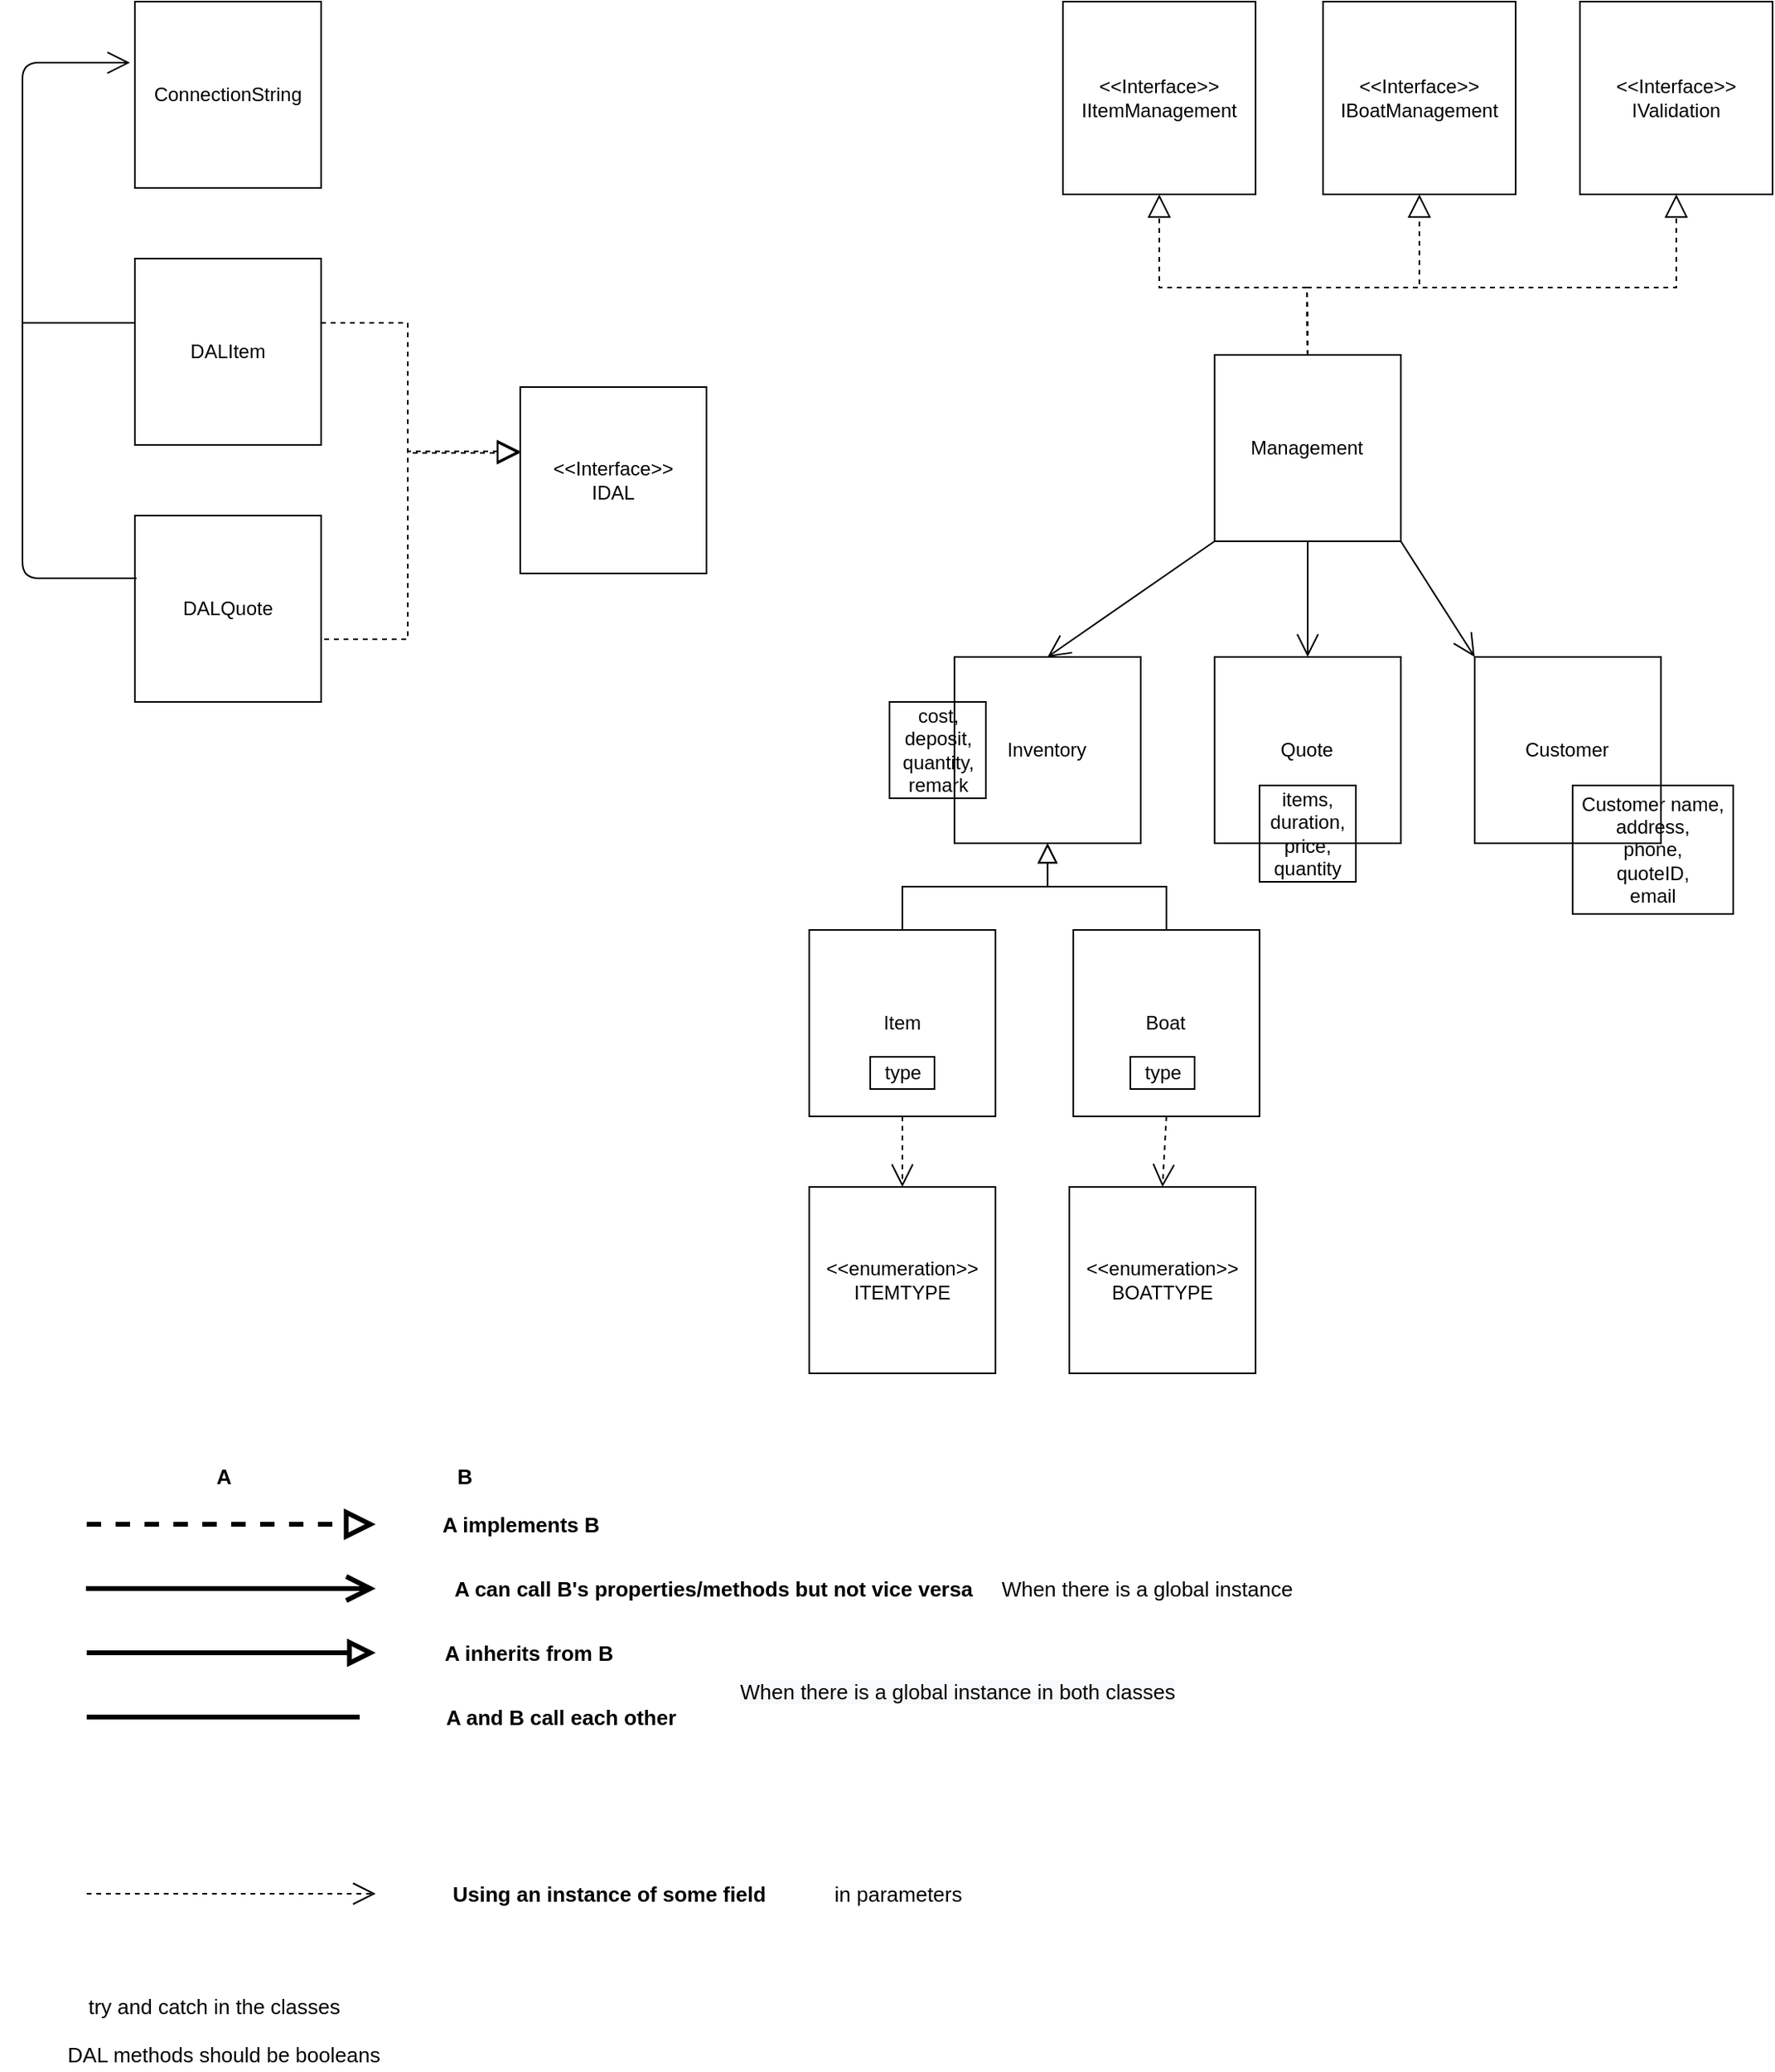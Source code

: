 <mxfile version="15.8.7" type="device"><diagram id="C5RBs43oDa-KdzZeNtuy" name="Page-1"><mxGraphModel dx="2493" dy="905" grid="1" gridSize="10" guides="1" tooltips="1" connect="1" arrows="1" fold="1" page="1" pageScale="1" pageWidth="827" pageHeight="1169" math="0" shadow="0"><root><mxCell id="WIyWlLk6GJQsqaUBKTNV-0"/><mxCell id="WIyWlLk6GJQsqaUBKTNV-1" parent="WIyWlLk6GJQsqaUBKTNV-0"/><mxCell id="G5NE8MXxVMfTOzANuk0L-2" value="DALItem" style="whiteSpace=wrap;html=1;aspect=fixed;" parent="WIyWlLk6GJQsqaUBKTNV-1" vertex="1"><mxGeometry x="-100.0" y="242" width="116" height="116" as="geometry"/></mxCell><mxCell id="G5NE8MXxVMfTOzANuk0L-18" value="DALQuote" style="whiteSpace=wrap;html=1;aspect=fixed;" parent="WIyWlLk6GJQsqaUBKTNV-1" vertex="1"><mxGeometry x="-100.0" y="402" width="116" height="116" as="geometry"/></mxCell><mxCell id="G5NE8MXxVMfTOzANuk0L-19" value="&amp;lt;&amp;lt;Interface&amp;gt;&amp;gt;&lt;br&gt;IDAL" style="whiteSpace=wrap;html=1;aspect=fixed;" parent="WIyWlLk6GJQsqaUBKTNV-1" vertex="1"><mxGeometry x="140" y="322" width="116" height="116" as="geometry"/></mxCell><mxCell id="G5NE8MXxVMfTOzANuk0L-21" value="" style="endArrow=block;dashed=1;endFill=0;endSize=12;html=1;rounded=0;fontStyle=1;strokeWidth=1;fontSize=10;exitX=1;exitY=0.345;exitDx=0;exitDy=0;exitPerimeter=0;entryX=0;entryY=0.353;entryDx=0;entryDy=0;entryPerimeter=0;" parent="WIyWlLk6GJQsqaUBKTNV-1" source="G5NE8MXxVMfTOzANuk0L-2" target="G5NE8MXxVMfTOzANuk0L-19" edge="1"><mxGeometry width="160" relative="1" as="geometry"><mxPoint x="100" y="282" as="sourcePoint"/><mxPoint x="170" y="262" as="targetPoint"/><Array as="points"><mxPoint x="70" y="282"/><mxPoint x="70" y="363"/></Array></mxGeometry></mxCell><mxCell id="G5NE8MXxVMfTOzANuk0L-22" value="" style="endArrow=block;dashed=1;endFill=0;endSize=12;html=1;rounded=0;fontStyle=1;strokeWidth=1;fontSize=10;exitX=1.017;exitY=0.664;exitDx=0;exitDy=0;exitPerimeter=0;entryX=0;entryY=0.345;entryDx=0;entryDy=0;entryPerimeter=0;" parent="WIyWlLk6GJQsqaUBKTNV-1" source="G5NE8MXxVMfTOzANuk0L-18" target="G5NE8MXxVMfTOzANuk0L-19" edge="1"><mxGeometry width="160" relative="1" as="geometry"><mxPoint x="100" y="481" as="sourcePoint"/><mxPoint x="130" y="402" as="targetPoint"/><Array as="points"><mxPoint x="70" y="479"/><mxPoint x="70" y="362"/></Array></mxGeometry></mxCell><mxCell id="G5NE8MXxVMfTOzANuk0L-26" value="ConnectionString" style="whiteSpace=wrap;html=1;aspect=fixed;" parent="WIyWlLk6GJQsqaUBKTNV-1" vertex="1"><mxGeometry x="-100" y="82" width="116" height="116" as="geometry"/></mxCell><mxCell id="G5NE8MXxVMfTOzANuk0L-27" value="" style="endArrow=open;endFill=1;endSize=12;html=1;fontStyle=1;fontSize=10;strokeWidth=1;entryX=-0.026;entryY=0.328;entryDx=0;entryDy=0;entryPerimeter=0;exitX=0.009;exitY=0.336;exitDx=0;exitDy=0;exitPerimeter=0;" parent="WIyWlLk6GJQsqaUBKTNV-1" source="G5NE8MXxVMfTOzANuk0L-18" target="G5NE8MXxVMfTOzANuk0L-26" edge="1"><mxGeometry width="160" relative="1" as="geometry"><mxPoint x="-170" y="442" as="sourcePoint"/><mxPoint x="-124.33" y="122" as="targetPoint"/><Array as="points"><mxPoint x="-170" y="441"/><mxPoint x="-170" y="120"/></Array></mxGeometry></mxCell><mxCell id="G5NE8MXxVMfTOzANuk0L-28" value="" style="endArrow=none;html=1;rounded=0;fontStyle=1;strokeWidth=1;fontSize=10;entryX=0;entryY=0.345;entryDx=0;entryDy=0;entryPerimeter=0;" parent="WIyWlLk6GJQsqaUBKTNV-1" target="G5NE8MXxVMfTOzANuk0L-2" edge="1"><mxGeometry width="50" height="50" relative="1" as="geometry"><mxPoint x="-170" y="282" as="sourcePoint"/><mxPoint x="-110.0" y="282" as="targetPoint"/></mxGeometry></mxCell><mxCell id="KutxU2q7jOgwtFoPLJHU-38" value="" style="endArrow=block;dashed=1;endFill=0;endSize=12;html=1;rounded=0;fontStyle=1;strokeWidth=3;fontSize=13;" parent="WIyWlLk6GJQsqaUBKTNV-1" edge="1"><mxGeometry width="160" relative="1" as="geometry"><mxPoint x="-130.0" y="1030" as="sourcePoint"/><mxPoint x="50.0" y="1030" as="targetPoint"/></mxGeometry></mxCell><mxCell id="KutxU2q7jOgwtFoPLJHU-39" value="A" style="text;html=1;align=center;verticalAlign=middle;resizable=0;points=[];autosize=1;strokeColor=none;fillColor=none;fontStyle=1;strokeWidth=3;fontSize=13;" parent="WIyWlLk6GJQsqaUBKTNV-1" vertex="1"><mxGeometry x="-55.0" y="990" width="20" height="20" as="geometry"/></mxCell><mxCell id="KutxU2q7jOgwtFoPLJHU-40" value="B" style="text;html=1;align=center;verticalAlign=middle;resizable=0;points=[];autosize=1;strokeColor=none;fillColor=none;fontStyle=1;strokeWidth=3;fontSize=13;" parent="WIyWlLk6GJQsqaUBKTNV-1" vertex="1"><mxGeometry x="95.0" y="990" width="20" height="20" as="geometry"/></mxCell><mxCell id="KutxU2q7jOgwtFoPLJHU-41" value="A implements B" style="text;html=1;align=center;verticalAlign=middle;resizable=0;points=[];autosize=1;strokeColor=none;fillColor=none;fontStyle=1;strokeWidth=4;fontSize=13;" parent="WIyWlLk6GJQsqaUBKTNV-1" vertex="1"><mxGeometry x="85.0" y="1020" width="110" height="20" as="geometry"/></mxCell><mxCell id="KutxU2q7jOgwtFoPLJHU-42" value="" style="endArrow=open;endFill=1;endSize=12;html=1;fontStyle=1;fontSize=13;strokeWidth=3;" parent="WIyWlLk6GJQsqaUBKTNV-1" edge="1"><mxGeometry width="160" relative="1" as="geometry"><mxPoint x="-130.45" y="1070" as="sourcePoint"/><mxPoint x="50.0" y="1070" as="targetPoint"/></mxGeometry></mxCell><mxCell id="KutxU2q7jOgwtFoPLJHU-43" value="A can call B's properties/methods but not vice versa" style="text;html=1;align=center;verticalAlign=middle;resizable=0;points=[];autosize=1;strokeColor=none;fillColor=none;fontStyle=1;strokeWidth=4;fontSize=13;" parent="WIyWlLk6GJQsqaUBKTNV-1" vertex="1"><mxGeometry x="90.0" y="1060" width="340" height="20" as="geometry"/></mxCell><mxCell id="KutxU2q7jOgwtFoPLJHU-44" value="" style="endArrow=block;endSize=10;endFill=0;shadow=0;strokeWidth=3;rounded=0;edgeStyle=elbowEdgeStyle;elbow=vertical;fontStyle=1;fontSize=13;" parent="WIyWlLk6GJQsqaUBKTNV-1" edge="1"><mxGeometry width="160" relative="1" as="geometry"><mxPoint x="-130.0" y="1110" as="sourcePoint"/><mxPoint x="50.0" y="1110" as="targetPoint"/></mxGeometry></mxCell><mxCell id="KutxU2q7jOgwtFoPLJHU-45" value="&lt;span style=&quot;font-size: 13px;&quot;&gt;A inherits from B&lt;/span&gt;" style="text;html=1;align=center;verticalAlign=middle;resizable=0;points=[];autosize=1;strokeColor=none;fillColor=none;fontStyle=1;strokeWidth=4;fontSize=13;" parent="WIyWlLk6GJQsqaUBKTNV-1" vertex="1"><mxGeometry x="85.0" y="1100" width="120" height="20" as="geometry"/></mxCell><mxCell id="KutxU2q7jOgwtFoPLJHU-46" value="" style="endArrow=none;html=1;rounded=0;fontStyle=1;strokeWidth=3;fontSize=13;" parent="WIyWlLk6GJQsqaUBKTNV-1" edge="1"><mxGeometry width="50" height="50" relative="1" as="geometry"><mxPoint x="-130.0" y="1150" as="sourcePoint"/><mxPoint x="40.0" y="1150" as="targetPoint"/></mxGeometry></mxCell><mxCell id="KutxU2q7jOgwtFoPLJHU-47" value="&lt;span style=&quot;font-size: 13px;&quot;&gt;A and B call each other&lt;/span&gt;" style="text;html=1;align=center;verticalAlign=middle;resizable=0;points=[];autosize=1;strokeColor=none;fillColor=none;fontStyle=1;strokeWidth=4;fontSize=13;" parent="WIyWlLk6GJQsqaUBKTNV-1" vertex="1"><mxGeometry x="85.0" y="1140" width="160" height="20" as="geometry"/></mxCell><mxCell id="KutxU2q7jOgwtFoPLJHU-48" value="" style="endArrow=open;endSize=12;dashed=1;html=1;fontStyle=1;fontSize=13;exitX=0.5;exitY=0;exitDx=0;exitDy=0;" parent="WIyWlLk6GJQsqaUBKTNV-1" edge="1"><mxGeometry width="160" relative="1" as="geometry"><mxPoint x="-130.0" y="1260" as="sourcePoint"/><mxPoint x="50.0" y="1260" as="targetPoint"/><Array as="points"/></mxGeometry></mxCell><mxCell id="KutxU2q7jOgwtFoPLJHU-49" value="Using an instance of some field" style="text;html=1;align=center;verticalAlign=middle;resizable=0;points=[];autosize=1;strokeColor=none;fillColor=none;fontStyle=1;strokeWidth=4;fontSize=13;" parent="WIyWlLk6GJQsqaUBKTNV-1" vertex="1"><mxGeometry x="90.0" y="1250" width="210" height="20" as="geometry"/></mxCell><mxCell id="KutxU2q7jOgwtFoPLJHU-50" value="in parameters" style="text;html=1;align=center;verticalAlign=middle;resizable=0;points=[];autosize=1;strokeColor=none;fillColor=none;fontSize=13;" parent="WIyWlLk6GJQsqaUBKTNV-1" vertex="1"><mxGeometry x="329.55" y="1250" width="90" height="20" as="geometry"/></mxCell><mxCell id="KutxU2q7jOgwtFoPLJHU-51" value="When there is a global instance" style="text;html=1;align=center;verticalAlign=middle;resizable=0;points=[];autosize=1;strokeColor=none;fillColor=none;fontSize=13;" parent="WIyWlLk6GJQsqaUBKTNV-1" vertex="1"><mxGeometry x="430.0" y="1060" width="200" height="20" as="geometry"/></mxCell><mxCell id="KutxU2q7jOgwtFoPLJHU-52" value="&lt;span style=&quot;color: rgb(0, 0, 0); font-family: helvetica; font-size: 13px; font-style: normal; font-weight: 400; letter-spacing: normal; text-align: center; text-indent: 0px; text-transform: none; word-spacing: 0px; background-color: rgb(248, 249, 250); display: inline; float: none;&quot;&gt;When there is a global instance in both classes&lt;/span&gt;" style="text;whiteSpace=wrap;html=1;fontSize=13;" parent="WIyWlLk6GJQsqaUBKTNV-1" vertex="1"><mxGeometry x="275.0" y="1120" width="440" height="50" as="geometry"/></mxCell><mxCell id="KutxU2q7jOgwtFoPLJHU-53" value="try and catch in the classes" style="text;html=1;align=center;verticalAlign=middle;resizable=0;points=[];autosize=1;strokeColor=none;fillColor=none;fontSize=13;" parent="WIyWlLk6GJQsqaUBKTNV-1" vertex="1"><mxGeometry x="-136.45" y="1320" width="170" height="20" as="geometry"/></mxCell><mxCell id="KutxU2q7jOgwtFoPLJHU-54" value="DAL methods should be booleans" style="text;html=1;align=center;verticalAlign=middle;resizable=0;points=[];autosize=1;strokeColor=none;fillColor=none;fontSize=13;" parent="WIyWlLk6GJQsqaUBKTNV-1" vertex="1"><mxGeometry x="-150" y="1350" width="210" height="20" as="geometry"/></mxCell><mxCell id="fmS7AyVRHpRX-2qegSZQ-0" value="&amp;lt;&amp;lt;Interface&amp;gt;&amp;gt;&lt;br&gt;IBoatManagement" style="whiteSpace=wrap;html=1;aspect=fixed;strokeColor=default;direction=east;" parent="WIyWlLk6GJQsqaUBKTNV-1" vertex="1"><mxGeometry x="640" y="82" width="120" height="120" as="geometry"/></mxCell><mxCell id="fmS7AyVRHpRX-2qegSZQ-1" value="Management" style="whiteSpace=wrap;html=1;aspect=fixed;strokeColor=default;direction=east;" parent="WIyWlLk6GJQsqaUBKTNV-1" vertex="1"><mxGeometry x="572.45" y="302" width="116" height="116" as="geometry"/></mxCell><mxCell id="fmS7AyVRHpRX-2qegSZQ-8" value="Quote" style="whiteSpace=wrap;html=1;aspect=fixed;strokeColor=default;direction=east;" parent="WIyWlLk6GJQsqaUBKTNV-1" vertex="1"><mxGeometry x="572.45" y="490" width="116" height="116" as="geometry"/></mxCell><mxCell id="fmS7AyVRHpRX-2qegSZQ-10" value="Customer" style="whiteSpace=wrap;html=1;aspect=fixed;strokeColor=default;direction=east;" parent="WIyWlLk6GJQsqaUBKTNV-1" vertex="1"><mxGeometry x="734.45" y="490" width="116" height="116" as="geometry"/></mxCell><mxCell id="fmS7AyVRHpRX-2qegSZQ-11" value="" style="endArrow=open;endFill=1;endSize=12;html=1;fontStyle=1;fontSize=13;strokeWidth=1;exitX=0.5;exitY=1;exitDx=0;exitDy=0;entryX=0.5;entryY=0;entryDx=0;entryDy=0;" parent="WIyWlLk6GJQsqaUBKTNV-1" source="fmS7AyVRHpRX-2qegSZQ-1" target="fmS7AyVRHpRX-2qegSZQ-8" edge="1"><mxGeometry width="160" relative="1" as="geometry"><mxPoint x="650" y="430" as="sourcePoint"/><mxPoint x="805.68" y="440" as="targetPoint"/></mxGeometry></mxCell><mxCell id="fmS7AyVRHpRX-2qegSZQ-13" value="" style="endArrow=open;endFill=1;endSize=12;html=1;fontStyle=1;fontSize=13;strokeWidth=1;exitX=1;exitY=1;exitDx=0;exitDy=0;entryX=0;entryY=0;entryDx=0;entryDy=0;" parent="WIyWlLk6GJQsqaUBKTNV-1" source="fmS7AyVRHpRX-2qegSZQ-1" target="fmS7AyVRHpRX-2qegSZQ-10" edge="1"><mxGeometry width="160" relative="1" as="geometry"><mxPoint x="791.95" y="400" as="sourcePoint"/><mxPoint x="791.95" y="442" as="targetPoint"/></mxGeometry></mxCell><mxCell id="fmS7AyVRHpRX-2qegSZQ-15" value="items,&lt;br&gt;duration,&lt;br&gt;price,&lt;br&gt;quantity" style="text;html=1;align=center;verticalAlign=middle;resizable=0;points=[];autosize=1;strokeColor=default;fillColor=none;" parent="WIyWlLk6GJQsqaUBKTNV-1" vertex="1"><mxGeometry x="600.45" y="570" width="60" height="60" as="geometry"/></mxCell><mxCell id="fmS7AyVRHpRX-2qegSZQ-16" value="&amp;lt;&amp;lt;Interface&amp;gt;&amp;gt;&lt;br&gt;IValidation" style="whiteSpace=wrap;html=1;aspect=fixed;strokeColor=default;direction=east;" parent="WIyWlLk6GJQsqaUBKTNV-1" vertex="1"><mxGeometry x="800" y="82" width="120" height="120" as="geometry"/></mxCell><mxCell id="fmS7AyVRHpRX-2qegSZQ-17" value="" style="endArrow=block;endSize=10;endFill=0;shadow=0;strokeWidth=1;rounded=0;edgeStyle=elbowEdgeStyle;elbow=vertical;fontStyle=1;fontSize=13;" parent="WIyWlLk6GJQsqaUBKTNV-1" source="fmS7AyVRHpRX-2qegSZQ-18" target="fmS7AyVRHpRX-2qegSZQ-9" edge="1"><mxGeometry width="160" relative="1" as="geometry"><mxPoint x="390" y="820" as="sourcePoint"/><mxPoint x="500" y="620" as="targetPoint"/></mxGeometry></mxCell><mxCell id="fmS7AyVRHpRX-2qegSZQ-18" value="Boat" style="whiteSpace=wrap;html=1;aspect=fixed;strokeColor=default;direction=east;" parent="WIyWlLk6GJQsqaUBKTNV-1" vertex="1"><mxGeometry x="484.45" y="660" width="116" height="116" as="geometry"/></mxCell><mxCell id="fmS7AyVRHpRX-2qegSZQ-19" value="Item" style="whiteSpace=wrap;html=1;aspect=fixed;strokeColor=default;direction=east;" parent="WIyWlLk6GJQsqaUBKTNV-1" vertex="1"><mxGeometry x="320" y="660" width="116" height="116" as="geometry"/></mxCell><mxCell id="KutxU2q7jOgwtFoPLJHU-34" value="Customer name,&lt;br&gt;address,&lt;br&gt;phone,&lt;br&gt;quoteID,&lt;br&gt;email" style="text;html=1;align=center;verticalAlign=middle;resizable=0;points=[];autosize=1;strokeColor=default;fillColor=none;" parent="WIyWlLk6GJQsqaUBKTNV-1" vertex="1"><mxGeometry x="795.45" y="570" width="100" height="80" as="geometry"/></mxCell><mxCell id="fmS7AyVRHpRX-2qegSZQ-9" value="Inventory" style="whiteSpace=wrap;html=1;aspect=fixed;strokeColor=default;direction=east;" parent="WIyWlLk6GJQsqaUBKTNV-1" vertex="1"><mxGeometry x="410.45" y="490" width="116" height="116" as="geometry"/></mxCell><mxCell id="KutxU2q7jOgwtFoPLJHU-33" value="cost,&lt;br&gt;deposit,&lt;br&gt;quantity,&lt;br&gt;remark" style="text;html=1;align=center;verticalAlign=middle;resizable=0;points=[];autosize=1;strokeColor=default;fillColor=none;" parent="WIyWlLk6GJQsqaUBKTNV-1" vertex="1"><mxGeometry x="370" y="518" width="60" height="60" as="geometry"/></mxCell><mxCell id="fmS7AyVRHpRX-2qegSZQ-20" value="" style="endArrow=block;endSize=10;endFill=0;shadow=0;strokeWidth=1;rounded=0;edgeStyle=elbowEdgeStyle;elbow=vertical;fontStyle=1;fontSize=13;entryX=0.5;entryY=1;entryDx=0;entryDy=0;exitX=0.5;exitY=0;exitDx=0;exitDy=0;" parent="WIyWlLk6GJQsqaUBKTNV-1" source="fmS7AyVRHpRX-2qegSZQ-19" target="fmS7AyVRHpRX-2qegSZQ-9" edge="1"><mxGeometry width="160" relative="1" as="geometry"><mxPoint x="310" y="649" as="sourcePoint"/><mxPoint x="490" y="649" as="targetPoint"/><Array as="points"><mxPoint x="430" y="633"/><mxPoint x="450" y="640"/></Array></mxGeometry></mxCell><mxCell id="fmS7AyVRHpRX-2qegSZQ-22" value="type" style="text;html=1;align=center;verticalAlign=middle;resizable=0;points=[];autosize=1;strokeColor=default;fillColor=none;" parent="WIyWlLk6GJQsqaUBKTNV-1" vertex="1"><mxGeometry x="358" y="739" width="40" height="20" as="geometry"/></mxCell><mxCell id="fmS7AyVRHpRX-2qegSZQ-23" value="type" style="text;html=1;align=center;verticalAlign=middle;resizable=0;points=[];autosize=1;strokeColor=default;fillColor=none;" parent="WIyWlLk6GJQsqaUBKTNV-1" vertex="1"><mxGeometry x="520" y="739" width="40" height="20" as="geometry"/></mxCell><mxCell id="fmS7AyVRHpRX-2qegSZQ-24" value="" style="endArrow=open;endSize=12;dashed=1;html=1;fontStyle=1;fontSize=13;exitX=0.5;exitY=1;exitDx=0;exitDy=0;entryX=0.5;entryY=0;entryDx=0;entryDy=0;" parent="WIyWlLk6GJQsqaUBKTNV-1" source="fmS7AyVRHpRX-2qegSZQ-19" target="fmS7AyVRHpRX-2qegSZQ-25" edge="1"><mxGeometry width="160" relative="1" as="geometry"><mxPoint x="672.68" y="794.7" as="sourcePoint"/><mxPoint x="670.0" y="739.002" as="targetPoint"/><Array as="points"/></mxGeometry></mxCell><mxCell id="fmS7AyVRHpRX-2qegSZQ-25" value="&amp;lt;&amp;lt;enumeration&amp;gt;&amp;gt;&lt;br&gt;ITEMTYPE" style="whiteSpace=wrap;html=1;aspect=fixed;" parent="WIyWlLk6GJQsqaUBKTNV-1" vertex="1"><mxGeometry x="320" y="820" width="116" height="116" as="geometry"/></mxCell><mxCell id="fmS7AyVRHpRX-2qegSZQ-26" value="&amp;lt;&amp;lt;enumeration&amp;gt;&amp;gt;&lt;br&gt;BOATTYPE" style="whiteSpace=wrap;html=1;aspect=fixed;" parent="WIyWlLk6GJQsqaUBKTNV-1" vertex="1"><mxGeometry x="482" y="820" width="116" height="116" as="geometry"/></mxCell><mxCell id="fmS7AyVRHpRX-2qegSZQ-27" value="" style="endArrow=open;endSize=12;dashed=1;html=1;fontStyle=1;fontSize=13;exitX=0.5;exitY=1;exitDx=0;exitDy=0;entryX=0.5;entryY=0;entryDx=0;entryDy=0;" parent="WIyWlLk6GJQsqaUBKTNV-1" source="fmS7AyVRHpRX-2qegSZQ-18" target="fmS7AyVRHpRX-2qegSZQ-26" edge="1"><mxGeometry width="160" relative="1" as="geometry"><mxPoint x="682.68" y="804.7" as="sourcePoint"/><mxPoint x="680" y="749.002" as="targetPoint"/><Array as="points"/></mxGeometry></mxCell><mxCell id="fmS7AyVRHpRX-2qegSZQ-28" value="&amp;lt;&amp;lt;Interface&amp;gt;&amp;gt;&lt;br&gt;IItemManagement" style="whiteSpace=wrap;html=1;aspect=fixed;strokeColor=default;direction=east;" parent="WIyWlLk6GJQsqaUBKTNV-1" vertex="1"><mxGeometry x="478" y="82" width="120" height="120" as="geometry"/></mxCell><mxCell id="fmS7AyVRHpRX-2qegSZQ-32" value="" style="endArrow=block;dashed=1;endFill=0;endSize=12;html=1;rounded=0;fontStyle=1;strokeWidth=1;fontSize=10;strokeColor=default;exitX=0.5;exitY=0;exitDx=0;exitDy=0;entryX=0.5;entryY=1;entryDx=0;entryDy=0;" parent="WIyWlLk6GJQsqaUBKTNV-1" source="fmS7AyVRHpRX-2qegSZQ-1" target="fmS7AyVRHpRX-2qegSZQ-0" edge="1"><mxGeometry width="160" relative="1" as="geometry"><mxPoint x="720.398" y="293.044" as="sourcePoint"/><mxPoint x="809.0" y="210" as="targetPoint"/><Array as="points"><mxPoint x="630" y="260"/><mxPoint x="700" y="260"/></Array></mxGeometry></mxCell><mxCell id="fmS7AyVRHpRX-2qegSZQ-34" value="" style="endArrow=block;dashed=1;endFill=0;endSize=12;html=1;rounded=0;fontStyle=1;strokeWidth=1;fontSize=10;strokeColor=default;exitX=0.5;exitY=0;exitDx=0;exitDy=0;entryX=0.5;entryY=1;entryDx=0;entryDy=0;" parent="WIyWlLk6GJQsqaUBKTNV-1" source="fmS7AyVRHpRX-2qegSZQ-1" target="fmS7AyVRHpRX-2qegSZQ-28" edge="1"><mxGeometry width="160" relative="1" as="geometry"><mxPoint x="470.45" y="312" as="sourcePoint"/><mxPoint x="380" y="230" as="targetPoint"/><Array as="points"><mxPoint x="630" y="260"/><mxPoint x="538" y="260"/></Array></mxGeometry></mxCell><mxCell id="fmS7AyVRHpRX-2qegSZQ-35" value="" style="endArrow=block;dashed=1;endFill=0;endSize=12;html=1;rounded=0;fontStyle=1;strokeWidth=1;fontSize=10;strokeColor=default;exitX=0.5;exitY=0;exitDx=0;exitDy=0;entryX=0.5;entryY=1;entryDx=0;entryDy=0;" parent="WIyWlLk6GJQsqaUBKTNV-1" source="fmS7AyVRHpRX-2qegSZQ-1" target="fmS7AyVRHpRX-2qegSZQ-16" edge="1"><mxGeometry width="160" relative="1" as="geometry"><mxPoint x="640.45" y="312" as="sourcePoint"/><mxPoint x="710" y="212" as="targetPoint"/><Array as="points"><mxPoint x="630" y="260"/><mxPoint x="860" y="260"/></Array></mxGeometry></mxCell><mxCell id="vMM5oKw8KZkX7EPSY6k1-0" value="" style="endArrow=open;endFill=1;endSize=12;html=1;fontStyle=1;fontSize=13;strokeWidth=1;exitX=0;exitY=1;exitDx=0;exitDy=0;entryX=0.5;entryY=0;entryDx=0;entryDy=0;" edge="1" parent="WIyWlLk6GJQsqaUBKTNV-1" source="fmS7AyVRHpRX-2qegSZQ-1" target="fmS7AyVRHpRX-2qegSZQ-9"><mxGeometry width="160" relative="1" as="geometry"><mxPoint x="457.95" y="400" as="sourcePoint"/><mxPoint x="457.95" y="472" as="targetPoint"/></mxGeometry></mxCell></root></mxGraphModel></diagram></mxfile>
